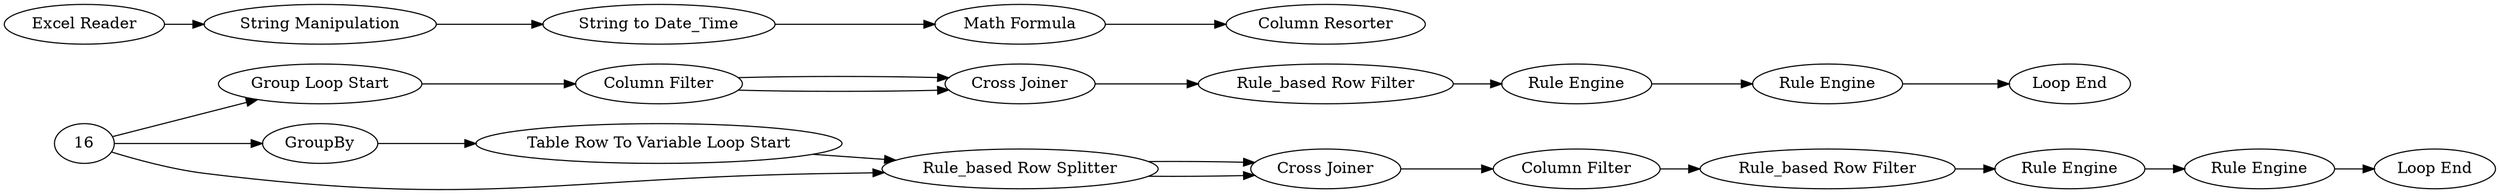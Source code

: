 digraph {
	4 [label="Cross Joiner"]
	6 [label="Group Loop Start"]
	8 [label="Rule_based Row Filter"]
	9 [label="Column Filter"]
	10 [label="Rule Engine"]
	11 [label="Rule Engine"]
	1 [label="Excel Reader"]
	2 [label="String to Date_Time"]
	3 [label="String Manipulation"]
	7 [label="Math Formula"]
	15 [label="Column Resorter"]
	17 [label=GroupBy]
	18 [label="Table Row To Variable Loop Start"]
	20 [label="Rule_based Row Splitter"]
	21 [label="Column Filter"]
	22 [label="Cross Joiner"]
	23 [label="Rule Engine"]
	25 [label="Rule_based Row Filter"]
	27 [label="Rule Engine"]
	28 [label="Loop End"]
	29 [label="Loop End"]
	1 -> 3
	2 -> 7
	3 -> 2
	7 -> 15
	4 -> 8
	6 -> 9
	8 -> 10
	9 -> 4
	9 -> 4
	10 -> 11
	11 -> 28
	16 -> 17
	16 -> 20
	16 -> 6
	17 -> 18
	18 -> 20
	20 -> 22
	20 -> 22
	21 -> 25
	22 -> 21
	23 -> 29
	25 -> 27
	27 -> 23
	rankdir=LR
}
